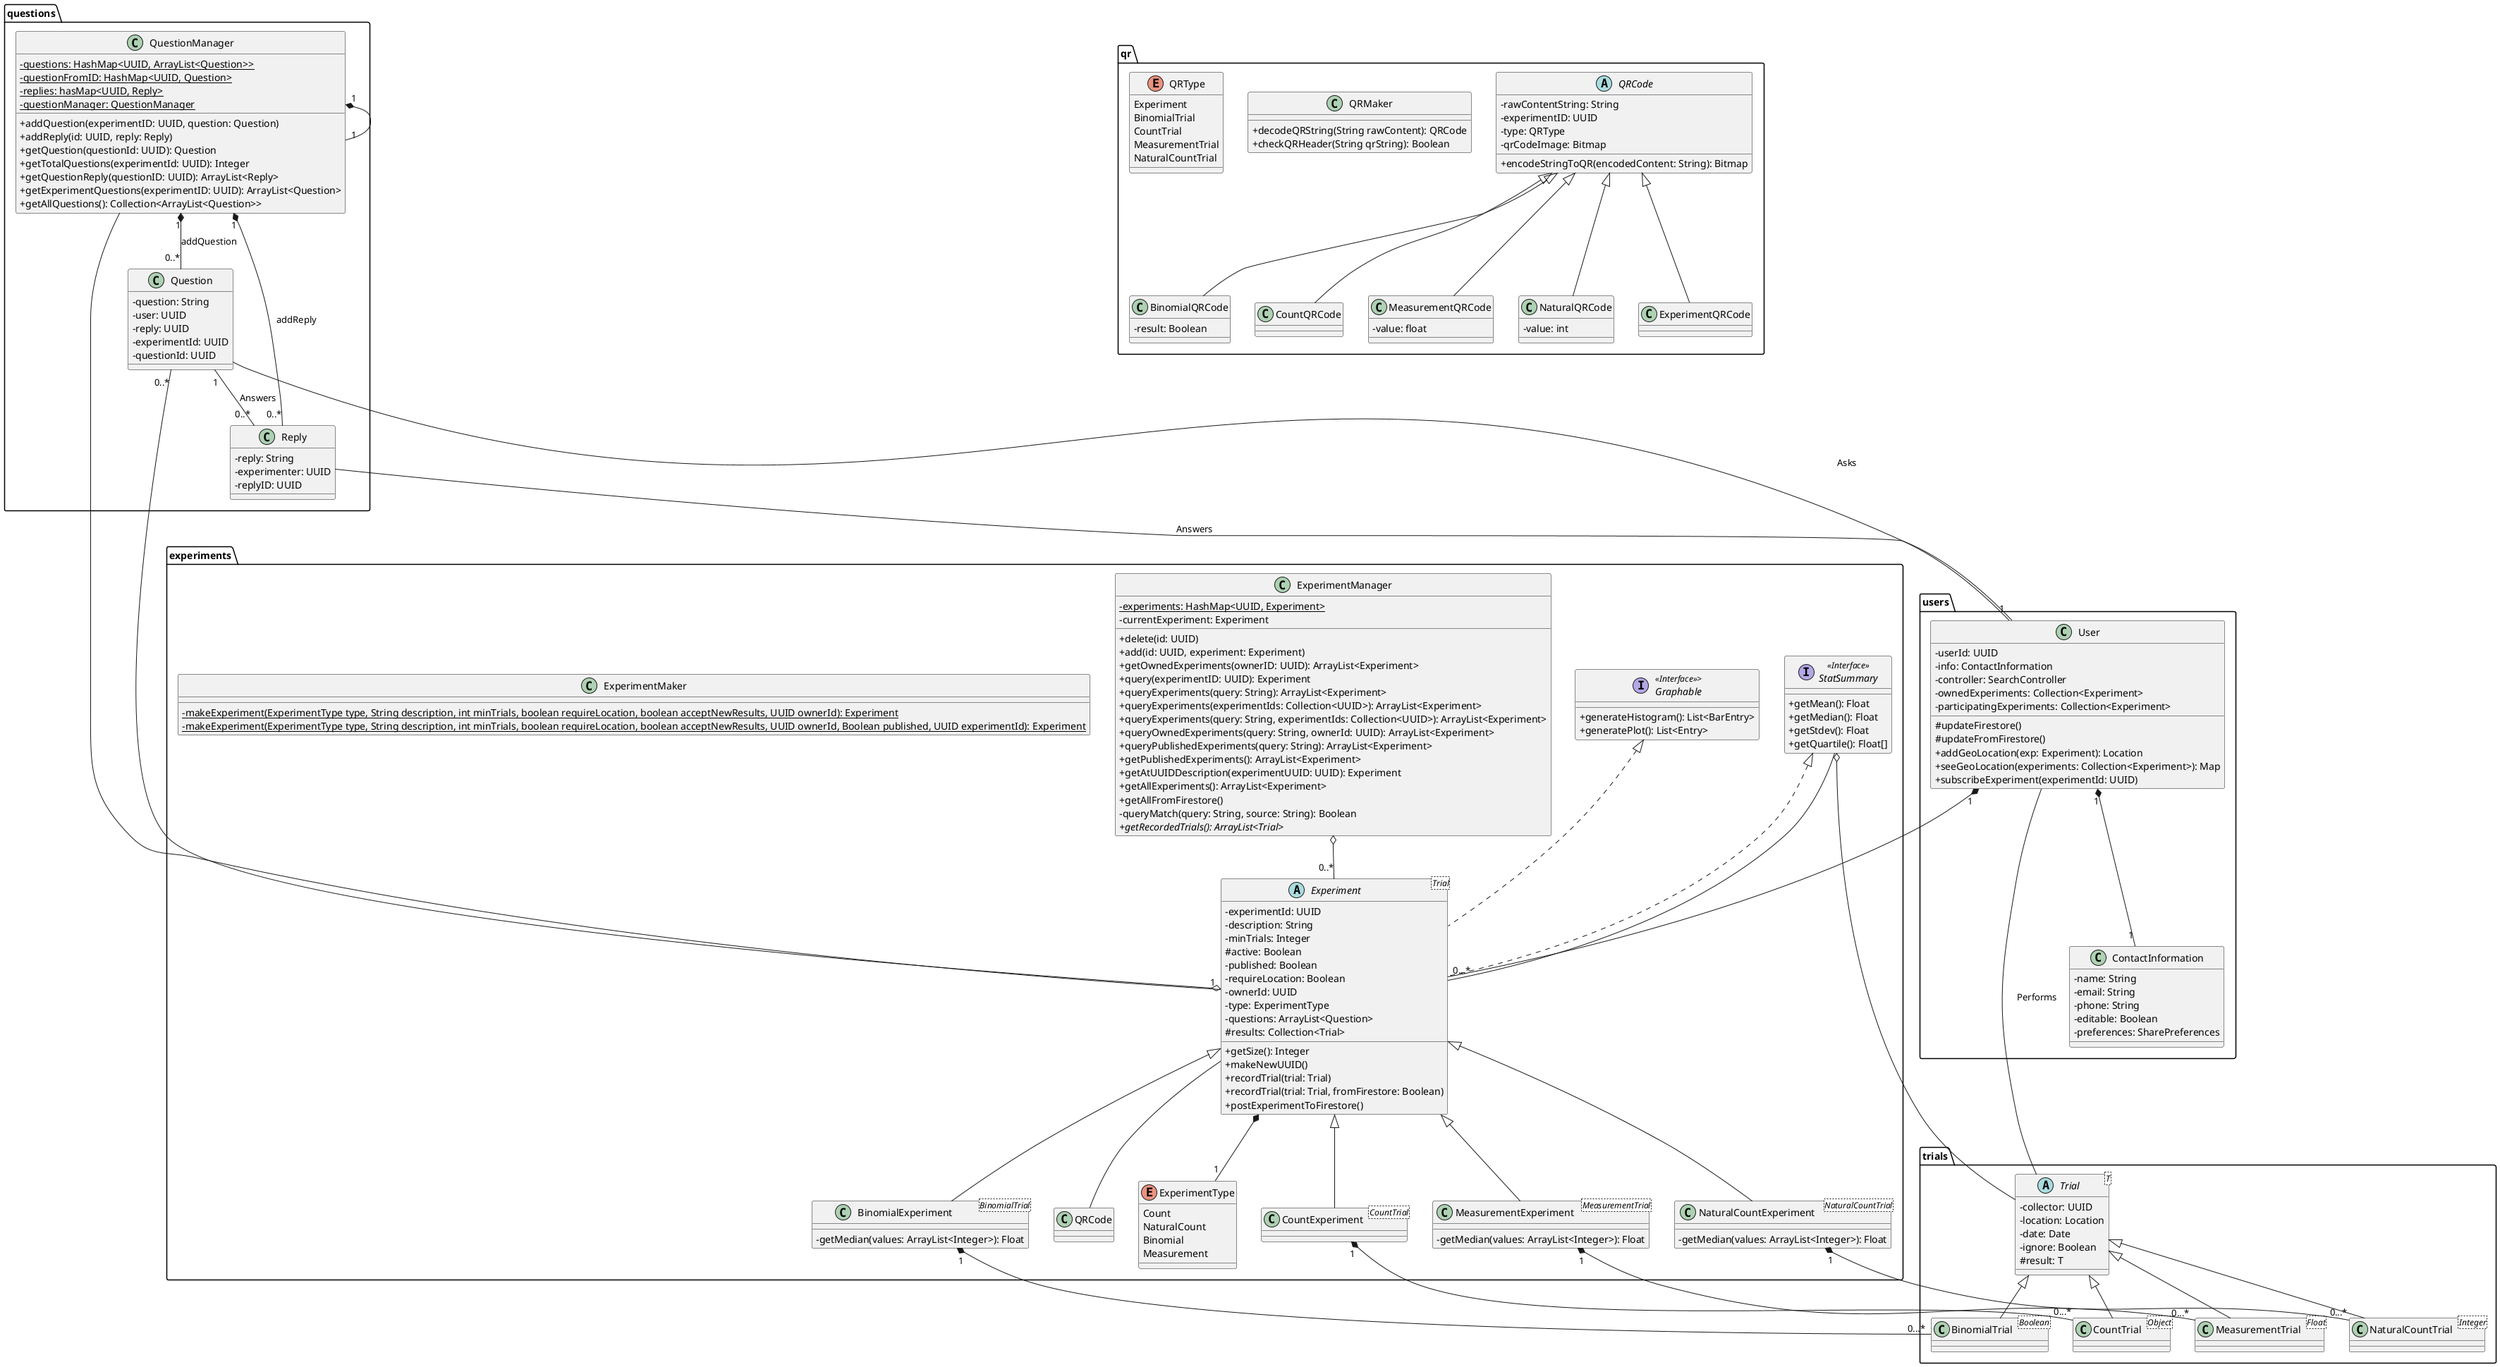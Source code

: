 @startuml UML
skinparam classAttributeIconSize 0

package users {
    ' generic class for an User
    ' note that experiments will likely be stored by user id instead of by all experiment info
    ' We could do hasing, but it's probably easier for now (for the UML sake) to represent this as a collection of experiments
    class User {
        -userId: UUID
        -info: ContactInformation
        -controller: SearchController
        -ownedExperiments: Collection<Experiment>
        -participatingExperiments: Collection<Experiment>
        #updateFirestore()
        #updateFromFirestore()
        +addGeoLocation(exp: Experiment): Location
        +seeGeoLocation(experiments: Collection<Experiment>): Map
        +subscribeExperiment(experimentId: UUID)
    }

    class ContactInformation {
        -name: String
        -email: String
        -phone: String
        -editable: Boolean
        -preferences: SharePreferences
    }
}

package questions {
    class Question {
        -question: String
        -user: UUID
        -reply: UUID
        -experimentId: UUID
        -questionId: UUID
    }

    class QuestionManager {
        - {static} questions: HashMap<UUID, ArrayList<Question>>
        - {static} questionFromID: HashMap<UUID, Question>
        - {static} replies: hasMap<UUID, Reply>
        - {static} questionManager: QuestionManager

        + addQuestion(experimentID: UUID, question: Question)
        + addReply(id: UUID, reply: Reply)
        + getQuestion(questionId: UUID): Question
        + getTotalQuestions(experimentId: UUID): Integer
        + getQuestionReply(questionID: UUID): ArrayList<Reply>
        + getExperimentQuestions(experimentID: UUID): ArrayList<Question>
        + getAllQuestions(): Collection<ArrayList<Question>>
    }

    ' assume that anyone who can reply to a question is a type of User
    class Reply {
        -reply: String
        -experimenter: UUID
        -replyID: UUID
    }
}

Question -- "1" User: Asks
Question "1" -- "0..*" Reply: Answers

Reply -- User: Answers

QuestionManager "1" *-- "1" QuestionManager
QuestionManager "1" *-- "0..*" Question: addQuestion
QuestionManager "1" *-- "0..*" Reply: addReply

package experiments {
    ' allows the experiment to enforce only one trial type
    enum ExperimentType {
        Count
        NaturalCount
        Binomial
        Measurement
    }

    ' right now will just look for owner based on their id
    ' idea: make this 'experimentInfo' and give every type of experiment an experimentInfo instead
    ' rational: for displaying info and searching we don't need the results, just the info
    ' both are implemented so whichever we don't use can just be deleted
    abstract class Experiment<Trial> implements StatSummary, Graphable {
        -experimentId: UUID
        -description: String
        -minTrials: Integer
        #active: Boolean
        -published: Boolean
        -requireLocation: Boolean
        ' this is the userId of the owner
        -ownerId: UUID
        -type: ExperimentType
        -questions: ArrayList<Question>
        #results: Collection<Trial>
        +getSize(): Integer
        +makeNewUUID()
        +recordTrial(trial: Trial)
        +recordTrial(trial: Trial, fromFirestore: Boolean)
        +postExperimentToFirestore()
    }

    class ExperimentManager {
        - {static} experiments: HashMap<UUID, Experiment> 
        - currentExperiment: Experiment 

        + delete(id: UUID)
        + add(id: UUID, experiment: Experiment)
        + getOwnedExperiments(ownerID: UUID): ArrayList<Experiment> 
        + query(experimentID: UUID): Experiment 
        + queryExperiments(query: String): ArrayList<Experiment> 
        + queryExperiments(experimentIds: Collection<UUID>): ArrayList<Experiment>
        + queryExperiments(query: String, experimentIds: Collection<UUID>): ArrayList<Experiment>
        + queryOwnedExperiments(query: String, ownerId: UUID): ArrayList<Experiment>
        + queryPublishedExperiments(query: String): ArrayList<Experiment>
        + getPublishedExperiments(): ArrayList<Experiment>
        + getAtUUIDDescription(experimentUUID: UUID): Experiment
        + getAllExperiments(): ArrayList<Experiment> 
        + getAllFromFirestore()
        - queryMatch(query: String, source: String): Boolean
        + {abstract} getRecordedTrials(): ArrayList<Trial>
    }

    class CountExperiment<CountTrial> extends Experiment {}

    class NaturalCountExperiment<NaturalCountTrial> extends Experiment {
        -getMedian(values: ArrayList<Integer>): Float
    }

    class BinomialExperiment<BinomialTrial> extends Experiment {
        -getMedian(values: ArrayList<Integer>): Float
    }

    class MeasurementExperiment<MeasurementTrial> extends Experiment {
        -getMedian(values: ArrayList<Integer>): Float

    }

    class ExperimentMaker {
        -{static} makeExperiment(ExperimentType type, String description, int minTrials, boolean requireLocation, boolean acceptNewResults, UUID ownerId): Experiment
        -{static} makeExperiment(ExperimentType type, String description, int minTrials, boolean requireLocation, boolean acceptNewResults, UUID ownerId, Boolean published, UUID experimentId): Experiment
    }

    interface "StatSummary" as StatSummary <<Interface>> {
        +getMean(): Float
        +getMedian(): Float
        +getStdev(): Float
        +getQuartile(): Float[]
    }

    interface "Graphable" as Graphable <<Interface>>> {
        +generateHistogram(): List<BarEntry>
        +generatePlot(): List<Entry>
    }

    ExperimentManager o-- "0..*" Experiment

    Experiment *-- "1" ExperimentType

    StatSummary -- Experiment

    Experiment -- QRCode

    User "1" *-- "0...*" Experiment

    Question "0..*" --o "1" Experiment

    QuestionManager -- Experiment
}

package trials {
    ' each trial has a unique QRCode associated with it
    abstract class Trial<T> {
        ' just going to user User ID here
        -collector: UUID
        -location: Location
        -date: Date
        -ignore: Boolean
        #result: T
    }

    class CountTrial<Object> extends Trial {
        ' essentially just a trial but it's own class since other types of trial aren't a count trial
    }

    ' no unsigned ints in java, not sure how to enforce natural numbers only
    class NaturalCountTrial<Integer> extends Trial

    ' will likely specify true = pass, false = fail
    class BinomialTrial<Boolean> extends Trial

    class MeasurementTrial<Float> extends Trial
}

package qr {
    abstract class QRCode {
        - rawContentString: String
        - experimentID: UUID
        - type: QRType
        - qrCodeImage: Bitmap
        + encodeStringToQR(encodedContent: String): Bitmap
    }

    class ExperimentQRCode extends QRCode {}

    class BinomialQRCode extends QRCode{
        - result: Boolean
    }

    class CountQRCode extends QRCode{}

    class MeasurementQRCode extends QRCode{
        -value: float
    }

    class NaturalQRCode extends QRCode{
        -value: int
    }

    class QRMaker {
        +decodeQRString(String rawContent): QRCode
        +checkQRHeader(String qrString): Boolean
    }

    enum QRType {
        Experiment
        BinomialTrial
        CountTrial
        MeasurementTrial
        NaturalCountTrial
    }
}

User "1" *-- "1" ContactInformation

CountExperiment "1" *-- "0...*" CountTrial

NaturalCountExperiment "1" *-- "0...*" NaturalCountTrial

BinomialExperiment "1" *-- "0...*" BinomialTrial

MeasurementExperiment "1" *-- "0...*" MeasurementTrial

User -- Trial: Performs

StatSummary o-- Trial

@enduml
